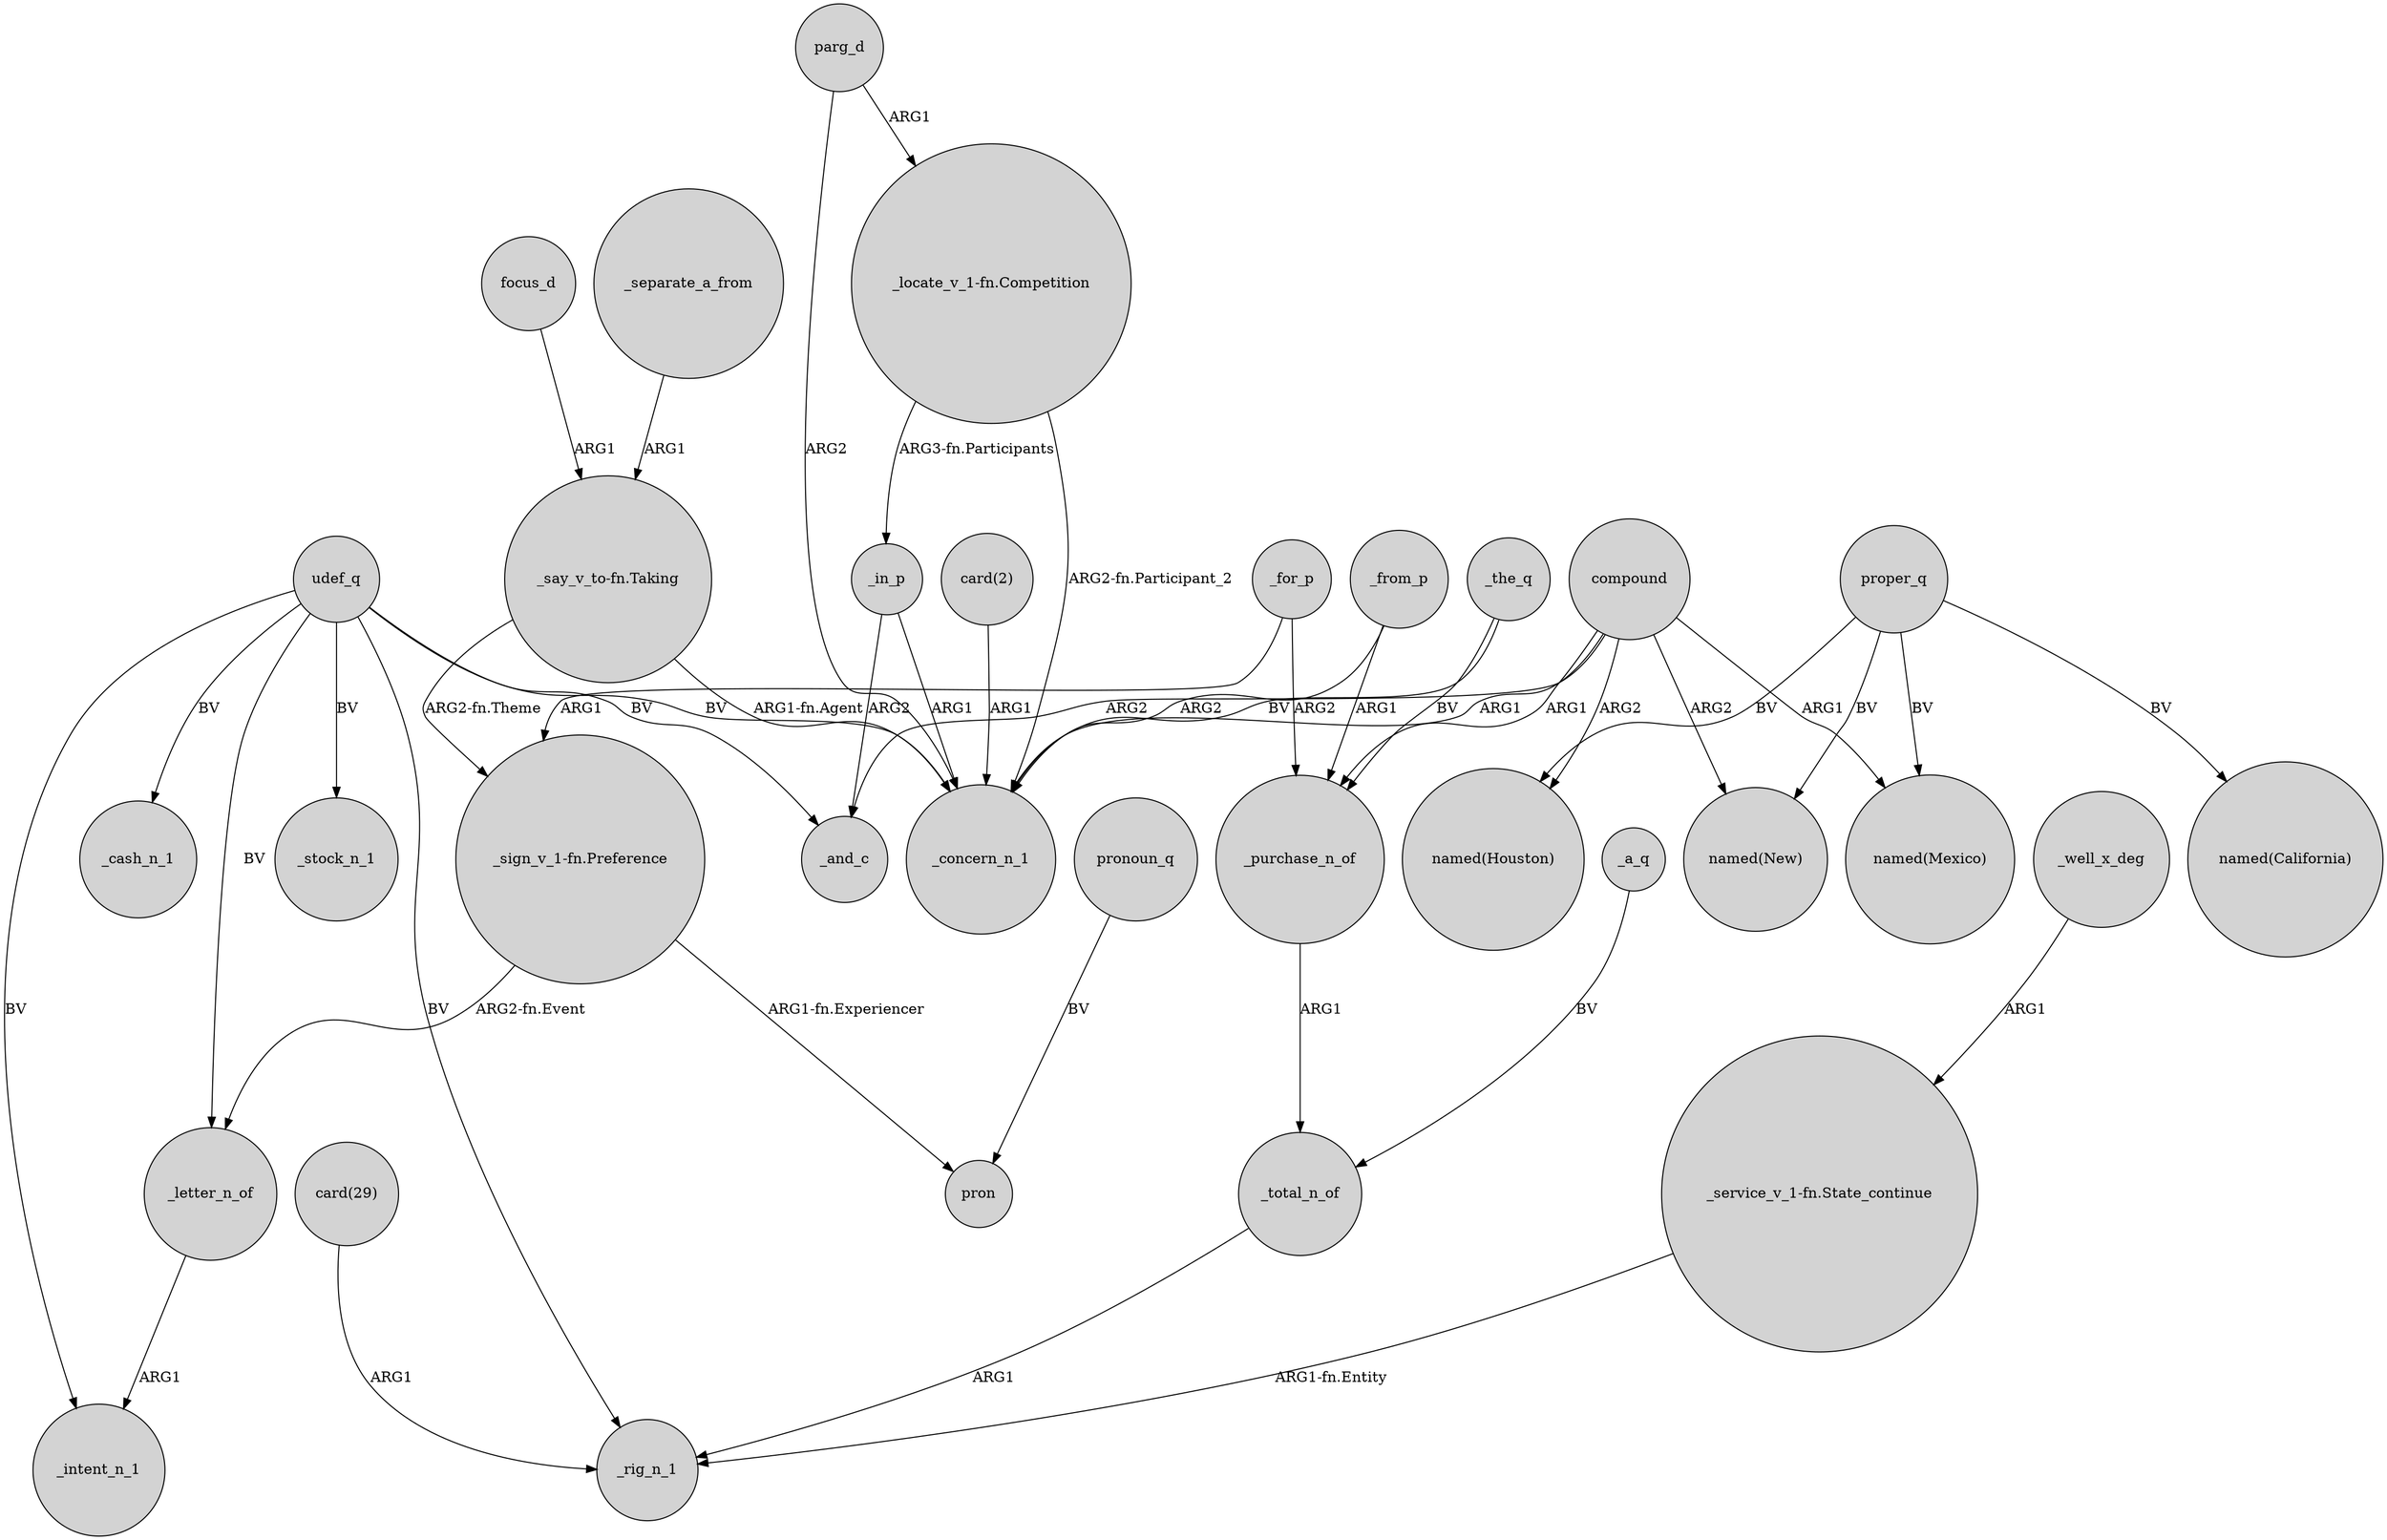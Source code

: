 digraph {
	node [shape=circle style=filled]
	"_service_v_1-fn.State_continue" -> _rig_n_1 [label="ARG1-fn.Entity"]
	_total_n_of -> _rig_n_1 [label=ARG1]
	"_say_v_to-fn.Taking" -> _concern_n_1 [label="ARG1-fn.Agent"]
	compound -> _purchase_n_of [label=ARG1]
	udef_q -> _cash_n_1 [label=BV]
	_letter_n_of -> _intent_n_1 [label=ARG1]
	_in_p -> _and_c [label=ARG2]
	_from_p -> _purchase_n_of [label=ARG1]
	_purchase_n_of -> _total_n_of [label=ARG1]
	focus_d -> "_say_v_to-fn.Taking" [label=ARG1]
	_in_p -> _concern_n_1 [label=ARG1]
	compound -> "named(New)" [label=ARG2]
	proper_q -> "named(New)" [label=BV]
	proper_q -> "named(Mexico)" [label=BV]
	udef_q -> _and_c [label=BV]
	_the_q -> _concern_n_1 [label=BV]
	compound -> _and_c [label=ARG2]
	_for_p -> "_sign_v_1-fn.Preference" [label=ARG1]
	"card(29)" -> _rig_n_1 [label=ARG1]
	pronoun_q -> pron [label=BV]
	udef_q -> _stock_n_1 [label=BV]
	"_locate_v_1-fn.Competition" -> _in_p [label="ARG3-fn.Participants"]
	parg_d -> _concern_n_1 [label=ARG2]
	udef_q -> _intent_n_1 [label=BV]
	udef_q -> _letter_n_of [label=BV]
	"_locate_v_1-fn.Competition" -> _concern_n_1 [label="ARG2-fn.Participant_2"]
	udef_q -> _rig_n_1 [label=BV]
	_the_q -> _purchase_n_of [label=BV]
	"_sign_v_1-fn.Preference" -> _letter_n_of [label="ARG2-fn.Event"]
	proper_q -> "named(Houston)" [label=BV]
	_a_q -> _total_n_of [label=BV]
	compound -> "named(Mexico)" [label=ARG1]
	compound -> _concern_n_1 [label=ARG1]
	_well_x_deg -> "_service_v_1-fn.State_continue" [label=ARG1]
	compound -> "named(Houston)" [label=ARG2]
	udef_q -> _concern_n_1 [label=BV]
	parg_d -> "_locate_v_1-fn.Competition" [label=ARG1]
	"_sign_v_1-fn.Preference" -> pron [label="ARG1-fn.Experiencer"]
	_separate_a_from -> "_say_v_to-fn.Taking" [label=ARG1]
	_from_p -> _concern_n_1 [label=ARG2]
	proper_q -> "named(California)" [label=BV]
	"_say_v_to-fn.Taking" -> "_sign_v_1-fn.Preference" [label="ARG2-fn.Theme"]
	_for_p -> _purchase_n_of [label=ARG2]
	"card(2)" -> _concern_n_1 [label=ARG1]
}
